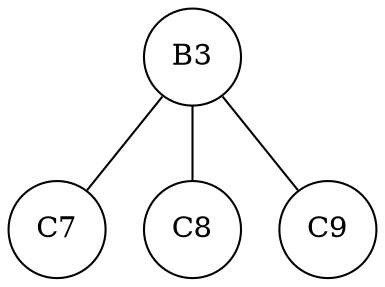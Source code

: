 graph
{
	0--1;
	0--2;
	0--3;

	1[shape="circle",label="C7"];
	2[shape="circle",label="C8"];
	3[shape="circle",label="C9"];
	0[shape="circle",label="B3"];
}